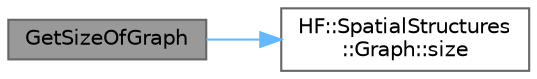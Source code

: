 digraph "GetSizeOfGraph"
{
 // LATEX_PDF_SIZE
  bgcolor="transparent";
  edge [fontname=Helvetica,fontsize=10,labelfontname=Helvetica,labelfontsize=10];
  node [fontname=Helvetica,fontsize=10,shape=box,height=0.2,width=0.4];
  rankdir="LR";
  Node1 [label="GetSizeOfGraph",height=0.2,width=0.4,color="gray40", fillcolor="grey60", style="filled", fontcolor="black",tooltip="Get the number of nodes in a graph."];
  Node1 -> Node2 [color="steelblue1",style="solid"];
  Node2 [label="HF::SpatialStructures\l::Graph::size",height=0.2,width=0.4,color="grey40", fillcolor="white", style="filled",URL="$a01551.html#a2710af2a75976862d7a235793567d2f3",tooltip="Determine how many nodes are in the graph."];
}
